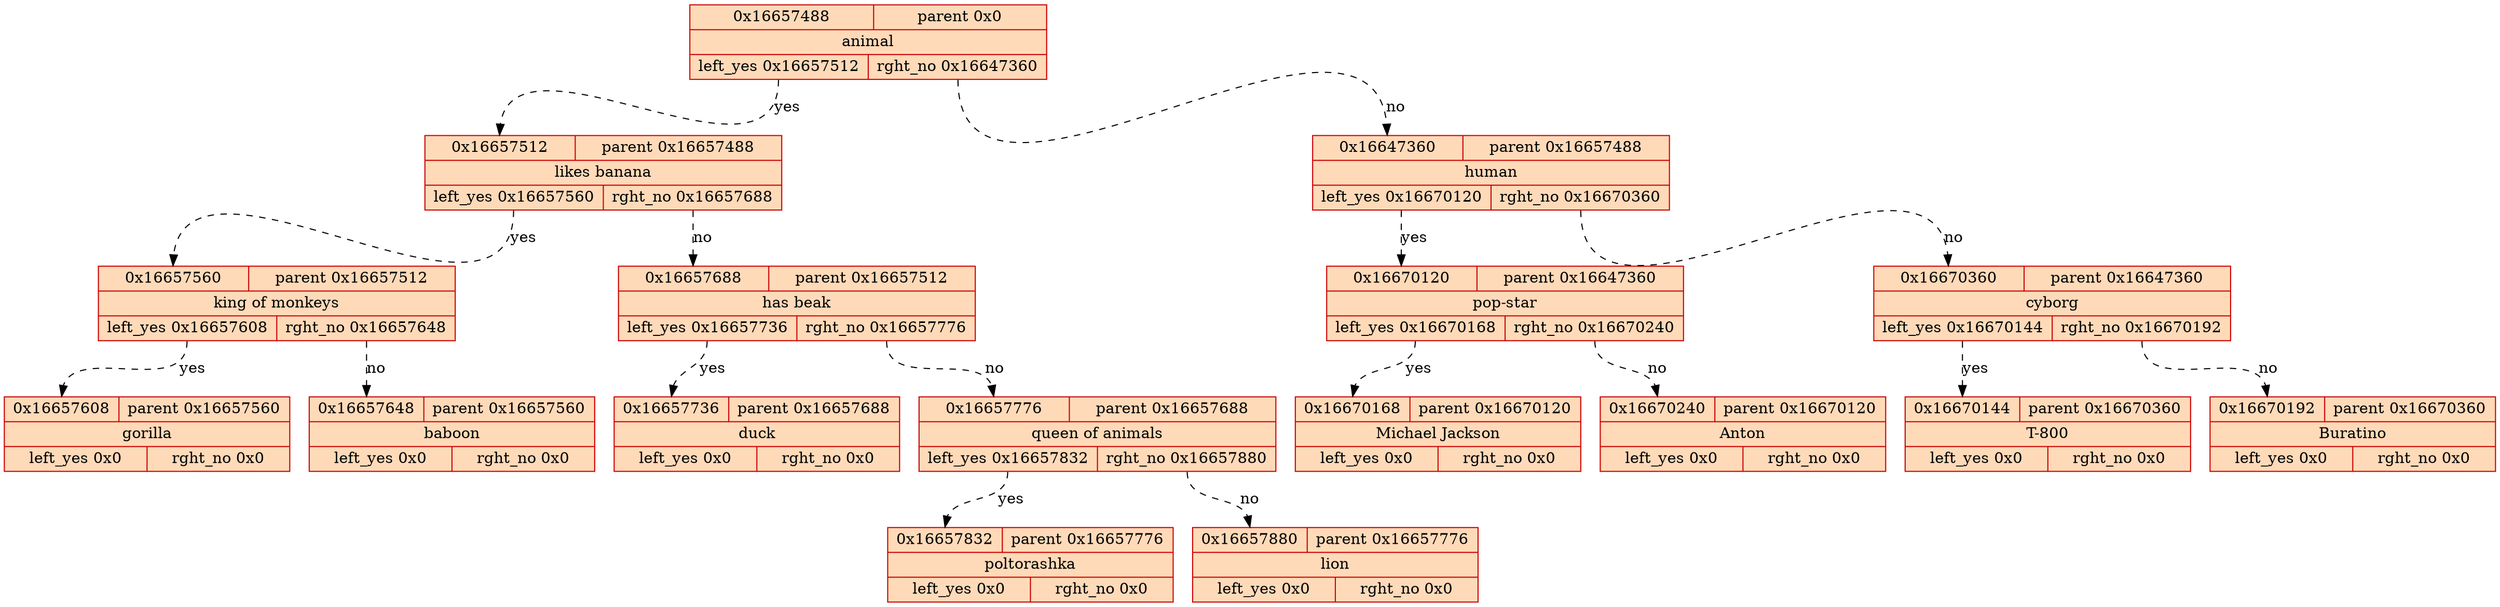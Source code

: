 digraph tree{
	rankdir=TB;
spline = ortho;
	16657488[style="filled",fillcolor="peachpuff"shape=record,color=red3,label="{{<f0> 0x16657488 |<f3>parent 0x0}|animal|{<f2>left_yes 0x16657512 | <f1>rght_no 0x16647360}}"]
	16657488:<f2>:s->16657512:<f0>:n[weight = 1, constraint=true, style="dashed", label="yes"]
	16657488:<f1>:s->16647360:<f0>:n[weight = 1, constraint=true, style="dashed", label="no"]
	16647360[style="filled",fillcolor="peachpuff"shape=record,color=red3,label="{{<f0> 0x16647360 |<f3>parent 0x16657488}|human|{<f2>left_yes 0x16670120 | <f1>rght_no 0x16670360}}"]
	16647360:<f2>:s->16670120:<f0>:n[weight = 1, constraint=true, style="dashed", label="yes"]
	16647360:<f1>:s->16670360:<f0>:n[weight = 1, constraint=true, style="dashed", label="no"]
	16670360[style="filled",fillcolor="peachpuff"shape=record,color=red3,label="{{<f0> 0x16670360 |<f3>parent 0x16647360}|cyborg|{<f2>left_yes 0x16670144 | <f1>rght_no 0x16670192}}"]
	16670360:<f2>:s->16670144:<f0>:n[weight = 1, constraint=true, style="dashed", label="yes"]
	16670360:<f1>:s->16670192:<f0>:n[weight = 1, constraint=true, style="dashed", label="no"]
	16670192[style="filled",fillcolor="peachpuff"shape=record,color=red3,label="{{<f0> 0x16670192 |<f3>parent 0x16670360}|Buratino|{<f2>left_yes 0x0 | <f1>rght_no 0x0}}"]
	16670144[style="filled",fillcolor="peachpuff"shape=record,color=red3,label="{{<f0> 0x16670144 |<f3>parent 0x16670360}|T-800|{<f2>left_yes 0x0 | <f1>rght_no 0x0}}"]
	16670120[style="filled",fillcolor="peachpuff"shape=record,color=red3,label="{{<f0> 0x16670120 |<f3>parent 0x16647360}|pop-star|{<f2>left_yes 0x16670168 | <f1>rght_no 0x16670240}}"]
	16670120:<f2>:s->16670168:<f0>:n[weight = 1, constraint=true, style="dashed", label="yes"]
	16670120:<f1>:s->16670240:<f0>:n[weight = 1, constraint=true, style="dashed", label="no"]
	16670240[style="filled",fillcolor="peachpuff"shape=record,color=red3,label="{{<f0> 0x16670240 |<f3>parent 0x16670120}|Anton|{<f2>left_yes 0x0 | <f1>rght_no 0x0}}"]
	16670168[style="filled",fillcolor="peachpuff"shape=record,color=red3,label="{{<f0> 0x16670168 |<f3>parent 0x16670120}|Michael Jackson|{<f2>left_yes 0x0 | <f1>rght_no 0x0}}"]
	16657512[style="filled",fillcolor="peachpuff"shape=record,color=red3,label="{{<f0> 0x16657512 |<f3>parent 0x16657488}|likes banana|{<f2>left_yes 0x16657560 | <f1>rght_no 0x16657688}}"]
	16657512:<f2>:s->16657560:<f0>:n[weight = 1, constraint=true, style="dashed", label="yes"]
	16657512:<f1>:s->16657688:<f0>:n[weight = 1, constraint=true, style="dashed", label="no"]
	16657688[style="filled",fillcolor="peachpuff"shape=record,color=red3,label="{{<f0> 0x16657688 |<f3>parent 0x16657512}|has beak|{<f2>left_yes 0x16657736 | <f1>rght_no 0x16657776}}"]
	16657688:<f2>:s->16657736:<f0>:n[weight = 1, constraint=true, style="dashed", label="yes"]
	16657688:<f1>:s->16657776:<f0>:n[weight = 1, constraint=true, style="dashed", label="no"]
	16657776[style="filled",fillcolor="peachpuff"shape=record,color=red3,label="{{<f0> 0x16657776 |<f3>parent 0x16657688}|queen of animals|{<f2>left_yes 0x16657832 | <f1>rght_no 0x16657880}}"]
	16657776:<f2>:s->16657832:<f0>:n[weight = 1, constraint=true, style="dashed", label="yes"]
	16657776:<f1>:s->16657880:<f0>:n[weight = 1, constraint=true, style="dashed", label="no"]
	16657880[style="filled",fillcolor="peachpuff"shape=record,color=red3,label="{{<f0> 0x16657880 |<f3>parent 0x16657776}|lion|{<f2>left_yes 0x0 | <f1>rght_no 0x0}}"]
	16657832[style="filled",fillcolor="peachpuff"shape=record,color=red3,label="{{<f0> 0x16657832 |<f3>parent 0x16657776}|poltorashka|{<f2>left_yes 0x0 | <f1>rght_no 0x0}}"]
	16657736[style="filled",fillcolor="peachpuff"shape=record,color=red3,label="{{<f0> 0x16657736 |<f3>parent 0x16657688}|duck|{<f2>left_yes 0x0 | <f1>rght_no 0x0}}"]
	16657560[style="filled",fillcolor="peachpuff"shape=record,color=red3,label="{{<f0> 0x16657560 |<f3>parent 0x16657512}|king of monkeys|{<f2>left_yes 0x16657608 | <f1>rght_no 0x16657648}}"]
	16657560:<f2>:s->16657608:<f0>:n[weight = 1, constraint=true, style="dashed", label="yes"]
	16657560:<f1>:s->16657648:<f0>:n[weight = 1, constraint=true, style="dashed", label="no"]
	16657648[style="filled",fillcolor="peachpuff"shape=record,color=red3,label="{{<f0> 0x16657648 |<f3>parent 0x16657560}|baboon|{<f2>left_yes 0x0 | <f1>rght_no 0x0}}"]
	16657608[style="filled",fillcolor="peachpuff"shape=record,color=red3,label="{{<f0> 0x16657608 |<f3>parent 0x16657560}|gorilla|{<f2>left_yes 0x0 | <f1>rght_no 0x0}}"]
}
